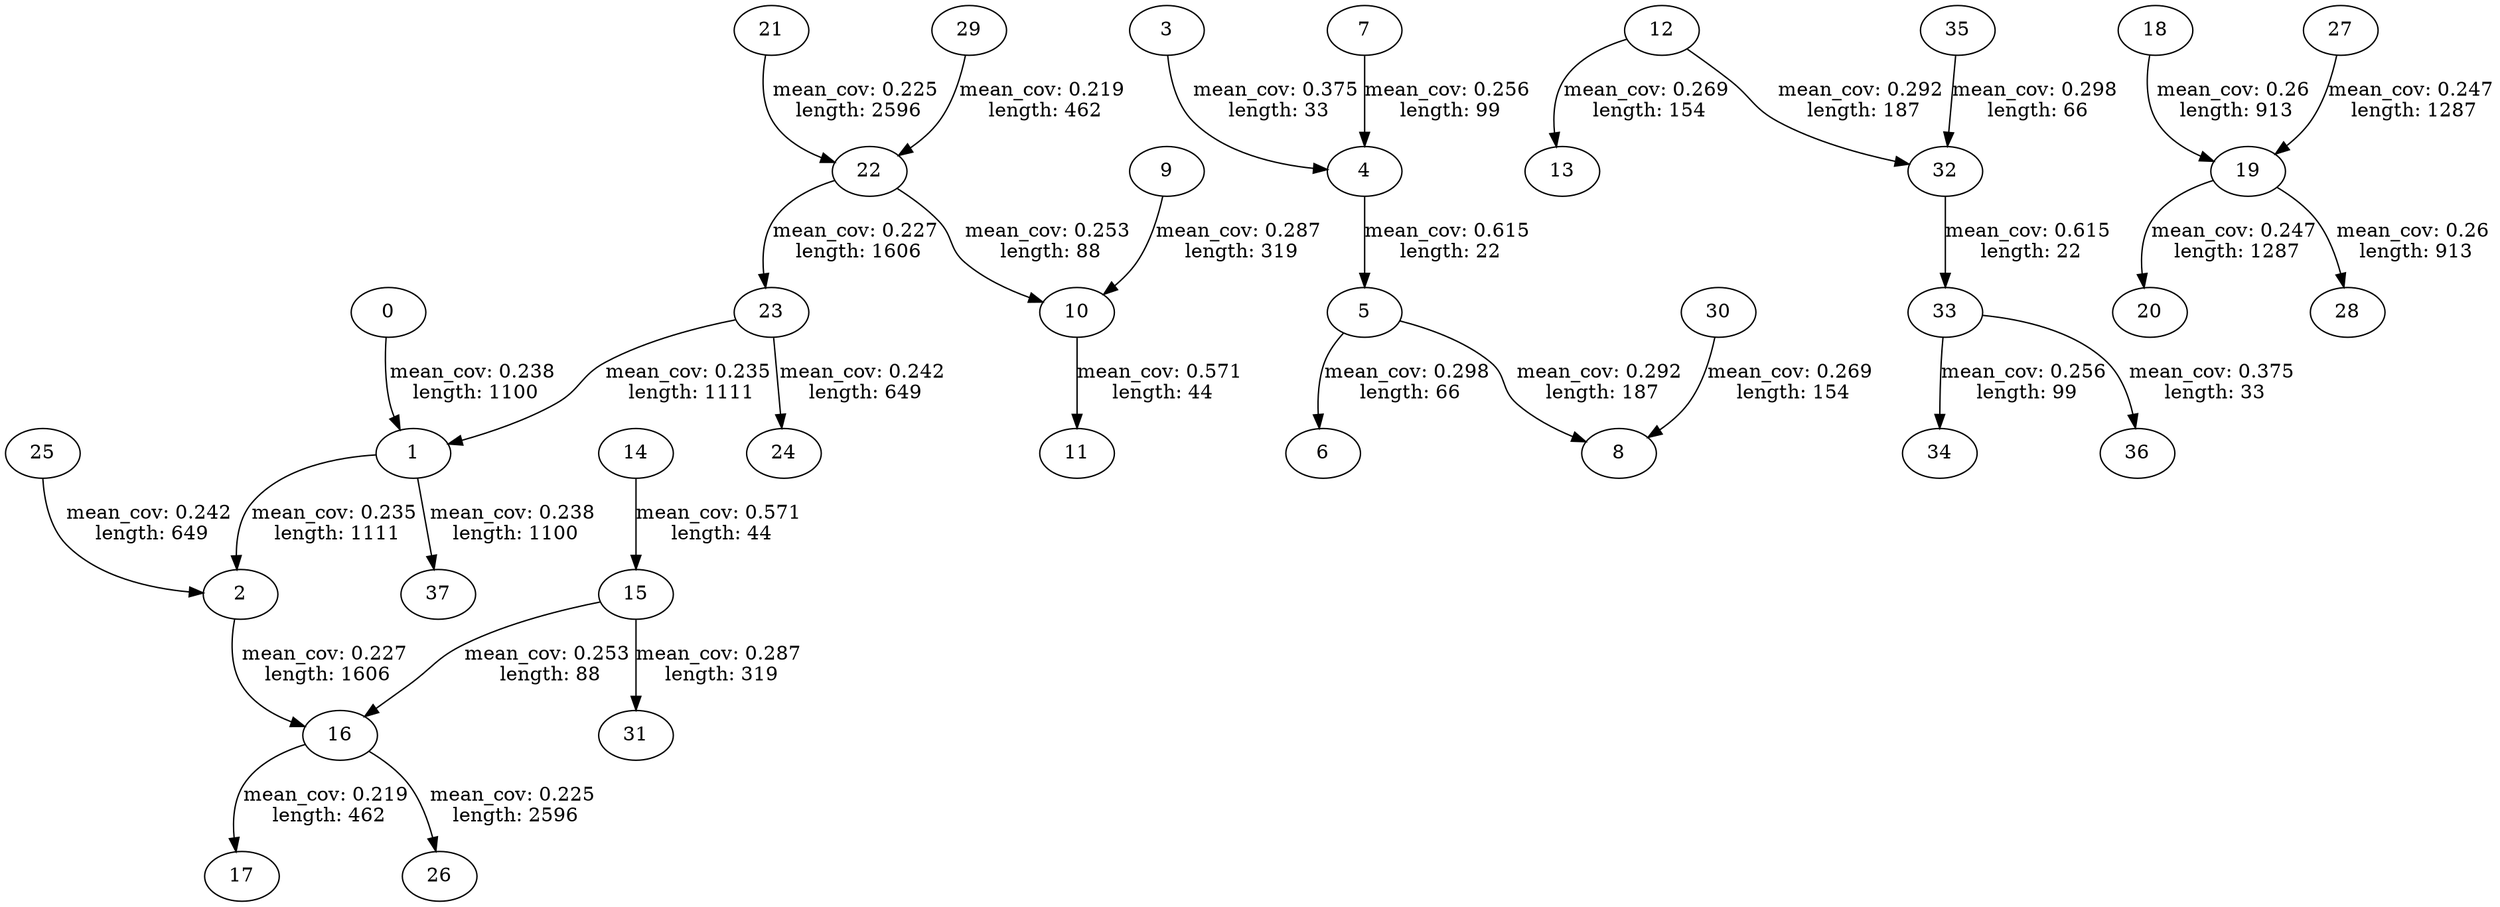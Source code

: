 digraph "" {
	0 -> 1 [key=0,
	label="mean_cov: 0.238
 length: 1100",
	length=1100,
	mean_cov=0.2383134738771769,
	seq="['']"];
1 -> 2 [key=0,
label="mean_cov: 0.235
 length: 1111",
length=1111,
mean_cov=0.23502722323049002,
seq="['']"];
1 -> 37 [key=0,
label="mean_cov: 0.238
 length: 1100",
length=1100,
mean_cov=0.2383134738771769,
seq="['']"];
2 -> 16 [key=0,
label="mean_cov: 0.227
 length: 1606",
length=1606,
mean_cov=0.2266750156543519,
seq="['']"];
3 -> 4 [key=0,
label="mean_cov: 0.375
 length: 33",
length=33,
mean_cov=0.375,
seq="['']"];
4 -> 5 [key=0,
label="mean_cov: 0.615
 length: 22",
length=22,
mean_cov=0.6153846153846154,
seq="['']"];
5 -> 6 [key=0,
label="mean_cov: 0.298
 length: 66",
length=66,
mean_cov=0.2982456140350877,
seq="['']"];
5 -> 8 [key=0,
label="mean_cov: 0.292
 length: 187",
length=187,
mean_cov=0.29213483146067415,
seq="['']"];
7 -> 4 [key=0,
label="mean_cov: 0.256
 length: 99",
length=99,
mean_cov=0.25555555555555554,
seq="['']"];
9 -> 10 [key=0,
label="mean_cov: 0.287
 length: 319",
length=319,
mean_cov=0.2870967741935484,
seq="['']"];
10 -> 11 [key=0,
label="mean_cov: 0.571
 length: 44",
length=44,
mean_cov=0.5714285714285714,
seq="['']"];
12 -> 13 [key=0,
label="mean_cov: 0.269
 length: 154",
length=154,
mean_cov=0.2689655172413793,
seq="['']"];
12 -> 32 [key=0,
label="mean_cov: 0.292
 length: 187",
length=187,
mean_cov=0.29213483146067415,
seq="['']"];
14 -> 15 [key=0,
label="mean_cov: 0.571
 length: 44",
length=44,
mean_cov=0.5714285714285714,
seq="['']"];
15 -> 16 [key=0,
label="mean_cov: 0.253
 length: 88",
length=88,
mean_cov=0.25316455696202533,
seq="['']"];
15 -> 31 [key=0,
label="mean_cov: 0.287
 length: 319",
length=319,
mean_cov=0.2870967741935484,
seq="['']"];
16 -> 17 [key=0,
label="mean_cov: 0.219
 length: 462",
length=462,
mean_cov=0.2185430463576159,
seq="['']"];
16 -> 26 [key=0,
label="mean_cov: 0.225
 length: 2596",
length=2596,
mean_cov=0.22535755701584848,
seq="['']"];
18 -> 19 [key=0,
label="mean_cov: 0.26
 length: 913",
length=913,
mean_cov=0.25995575221238937,
seq="['']"];
19 -> 20 [key=0,
label="mean_cov: 0.247
 length: 1287",
length=1287,
mean_cov=0.24726134585289514,
seq="['']"];
19 -> 28 [key=0,
label="mean_cov: 0.26
 length: 913",
length=913,
mean_cov=0.25995575221238937,
seq="['']"];
21 -> 22 [key=0,
label="mean_cov: 0.225
 length: 2596",
length=2596,
mean_cov=0.22535755701584848,
seq="['']"];
22 -> 10 [key=0,
label="mean_cov: 0.253
 length: 88",
length=88,
mean_cov=0.25316455696202533,
seq="['']"];
22 -> 23 [key=0,
label="mean_cov: 0.227
 length: 1606",
length=1606,
mean_cov=0.2266750156543519,
seq="['']"];
23 -> 1 [key=0,
label="mean_cov: 0.235
 length: 1111",
length=1111,
mean_cov=0.23502722323049002,
seq="['']"];
23 -> 24 [key=0,
label="mean_cov: 0.242
 length: 649",
length=649,
mean_cov=0.2421875,
seq="['']"];
25 -> 2 [key=0,
label="mean_cov: 0.242
 length: 649",
length=649,
mean_cov=0.2421875,
seq="['']"];
27 -> 19 [key=0,
label="mean_cov: 0.247
 length: 1287",
length=1287,
mean_cov=0.24726134585289514,
seq="['']"];
29 -> 22 [key=0,
label="mean_cov: 0.219
 length: 462",
length=462,
mean_cov=0.2185430463576159,
seq="['']"];
30 -> 8 [key=0,
label="mean_cov: 0.269
 length: 154",
length=154,
mean_cov=0.2689655172413793,
seq="['']"];
32 -> 33 [key=0,
label="mean_cov: 0.615
 length: 22",
length=22,
mean_cov=0.6153846153846154,
seq="['']"];
33 -> 34 [key=0,
label="mean_cov: 0.256
 length: 99",
length=99,
mean_cov=0.25555555555555554,
seq="['']"];
33 -> 36 [key=0,
label="mean_cov: 0.375
 length: 33",
length=33,
mean_cov=0.375,
seq="['']"];
35 -> 32 [key=0,
label="mean_cov: 0.298
 length: 66",
length=66,
mean_cov=0.2982456140350877,
seq="['']"];
}
